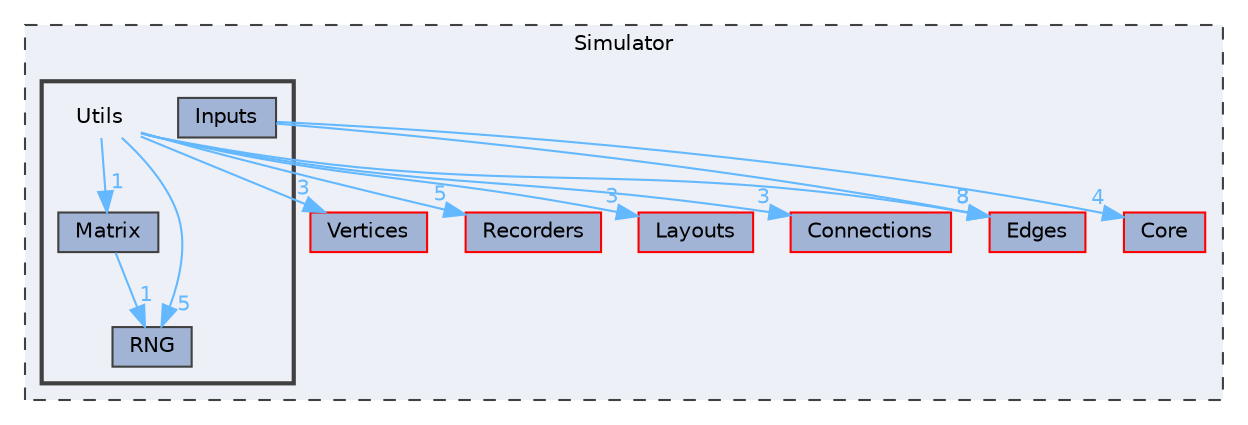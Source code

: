 digraph "Simulator/Utils"
{
 // LATEX_PDF_SIZE
  bgcolor="transparent";
  edge [fontname=Helvetica,fontsize=10,labelfontname=Helvetica,labelfontsize=10];
  node [fontname=Helvetica,fontsize=10,shape=box,height=0.2,width=0.4];
  compound=true
  subgraph clusterdir_02de32643c62db6df59640b35d9a9cf0 {
    graph [ bgcolor="#edf0f7", pencolor="grey25", label="Simulator", fontname=Helvetica,fontsize=10 style="filled,dashed", URL="dir_02de32643c62db6df59640b35d9a9cf0.html",tooltip=""]
  dir_3ac08e5f9efe403e3352678b4856c4fc [label="Layouts", fillcolor="#a2b4d6", color="red", style="filled", URL="dir_3ac08e5f9efe403e3352678b4856c4fc.html",tooltip=""];
  dir_5a2fd15a83dd9932f6d7f06d1b2ce5fa [label="Recorders", fillcolor="#a2b4d6", color="red", style="filled", URL="dir_5a2fd15a83dd9932f6d7f06d1b2ce5fa.html",tooltip=""];
  dir_7119e39fba25347656c358c78b4b5d07 [label="Core", fillcolor="#a2b4d6", color="red", style="filled", URL="dir_7119e39fba25347656c358c78b4b5d07.html",tooltip=""];
  dir_83539a1eabc265fd6adc984748625353 [label="Edges", fillcolor="#a2b4d6", color="red", style="filled", URL="dir_83539a1eabc265fd6adc984748625353.html",tooltip=""];
  dir_af0537d5ef6bce48fbede7b26d870c6c [label="Connections", fillcolor="#a2b4d6", color="red", style="filled", URL="dir_af0537d5ef6bce48fbede7b26d870c6c.html",tooltip=""];
  dir_d8060c2cba75c9e0fc05c677ef9a9400 [label="Vertices", fillcolor="#a2b4d6", color="red", style="filled", URL="dir_d8060c2cba75c9e0fc05c677ef9a9400.html",tooltip=""];
  subgraph clusterdir_a0272814d0434af1122b2c8b7d064f8e {
    graph [ bgcolor="#edf0f7", pencolor="grey25", label="", fontname=Helvetica,fontsize=10 style="filled,bold", URL="dir_a0272814d0434af1122b2c8b7d064f8e.html",tooltip=""]
    dir_a0272814d0434af1122b2c8b7d064f8e [shape=plaintext, label="Utils"];
  dir_c3f289feffe0a1bfa79e2516c1efaac6 [label="Inputs", fillcolor="#a2b4d6", color="grey25", style="filled", URL="dir_c3f289feffe0a1bfa79e2516c1efaac6.html",tooltip=""];
  dir_26131e23561f62b8aeca543047f033f4 [label="Matrix", fillcolor="#a2b4d6", color="grey25", style="filled", URL="dir_26131e23561f62b8aeca543047f033f4.html",tooltip=""];
  dir_dc36f7acb24d7a452d2ce66dc2a2b8cd [label="RNG", fillcolor="#a2b4d6", color="grey25", style="filled", URL="dir_dc36f7acb24d7a452d2ce66dc2a2b8cd.html",tooltip=""];
  }
  }
  dir_a0272814d0434af1122b2c8b7d064f8e->dir_26131e23561f62b8aeca543047f033f4 [headlabel="1", labeldistance=1.5 headhref="dir_000022_000008.html" color="steelblue1" fontcolor="steelblue1"];
  dir_a0272814d0434af1122b2c8b7d064f8e->dir_3ac08e5f9efe403e3352678b4856c4fc [headlabel="3", labeldistance=1.5 headhref="dir_000022_000007.html" color="steelblue1" fontcolor="steelblue1"];
  dir_a0272814d0434af1122b2c8b7d064f8e->dir_5a2fd15a83dd9932f6d7f06d1b2ce5fa [headlabel="5", labeldistance=1.5 headhref="dir_000022_000019.html" color="steelblue1" fontcolor="steelblue1"];
  dir_a0272814d0434af1122b2c8b7d064f8e->dir_83539a1eabc265fd6adc984748625353 [headlabel="8", labeldistance=1.5 headhref="dir_000022_000004.html" color="steelblue1" fontcolor="steelblue1"];
  dir_a0272814d0434af1122b2c8b7d064f8e->dir_af0537d5ef6bce48fbede7b26d870c6c [headlabel="3", labeldistance=1.5 headhref="dir_000022_000000.html" color="steelblue1" fontcolor="steelblue1"];
  dir_a0272814d0434af1122b2c8b7d064f8e->dir_d8060c2cba75c9e0fc05c677ef9a9400 [headlabel="3", labeldistance=1.5 headhref="dir_000022_000023.html" color="steelblue1" fontcolor="steelblue1"];
  dir_a0272814d0434af1122b2c8b7d064f8e->dir_dc36f7acb24d7a452d2ce66dc2a2b8cd [headlabel="5", labeldistance=1.5 headhref="dir_000022_000020.html" color="steelblue1" fontcolor="steelblue1"];
  dir_c3f289feffe0a1bfa79e2516c1efaac6->dir_7119e39fba25347656c358c78b4b5d07 [headlabel="4", labeldistance=1.5 headhref="dir_000006_000001.html" color="steelblue1" fontcolor="steelblue1"];
  dir_c3f289feffe0a1bfa79e2516c1efaac6->dir_83539a1eabc265fd6adc984748625353 [headlabel="3", labeldistance=1.5 headhref="dir_000006_000004.html" color="steelblue1" fontcolor="steelblue1"];
  dir_26131e23561f62b8aeca543047f033f4->dir_dc36f7acb24d7a452d2ce66dc2a2b8cd [headlabel="1", labeldistance=1.5 headhref="dir_000008_000020.html" color="steelblue1" fontcolor="steelblue1"];
}
